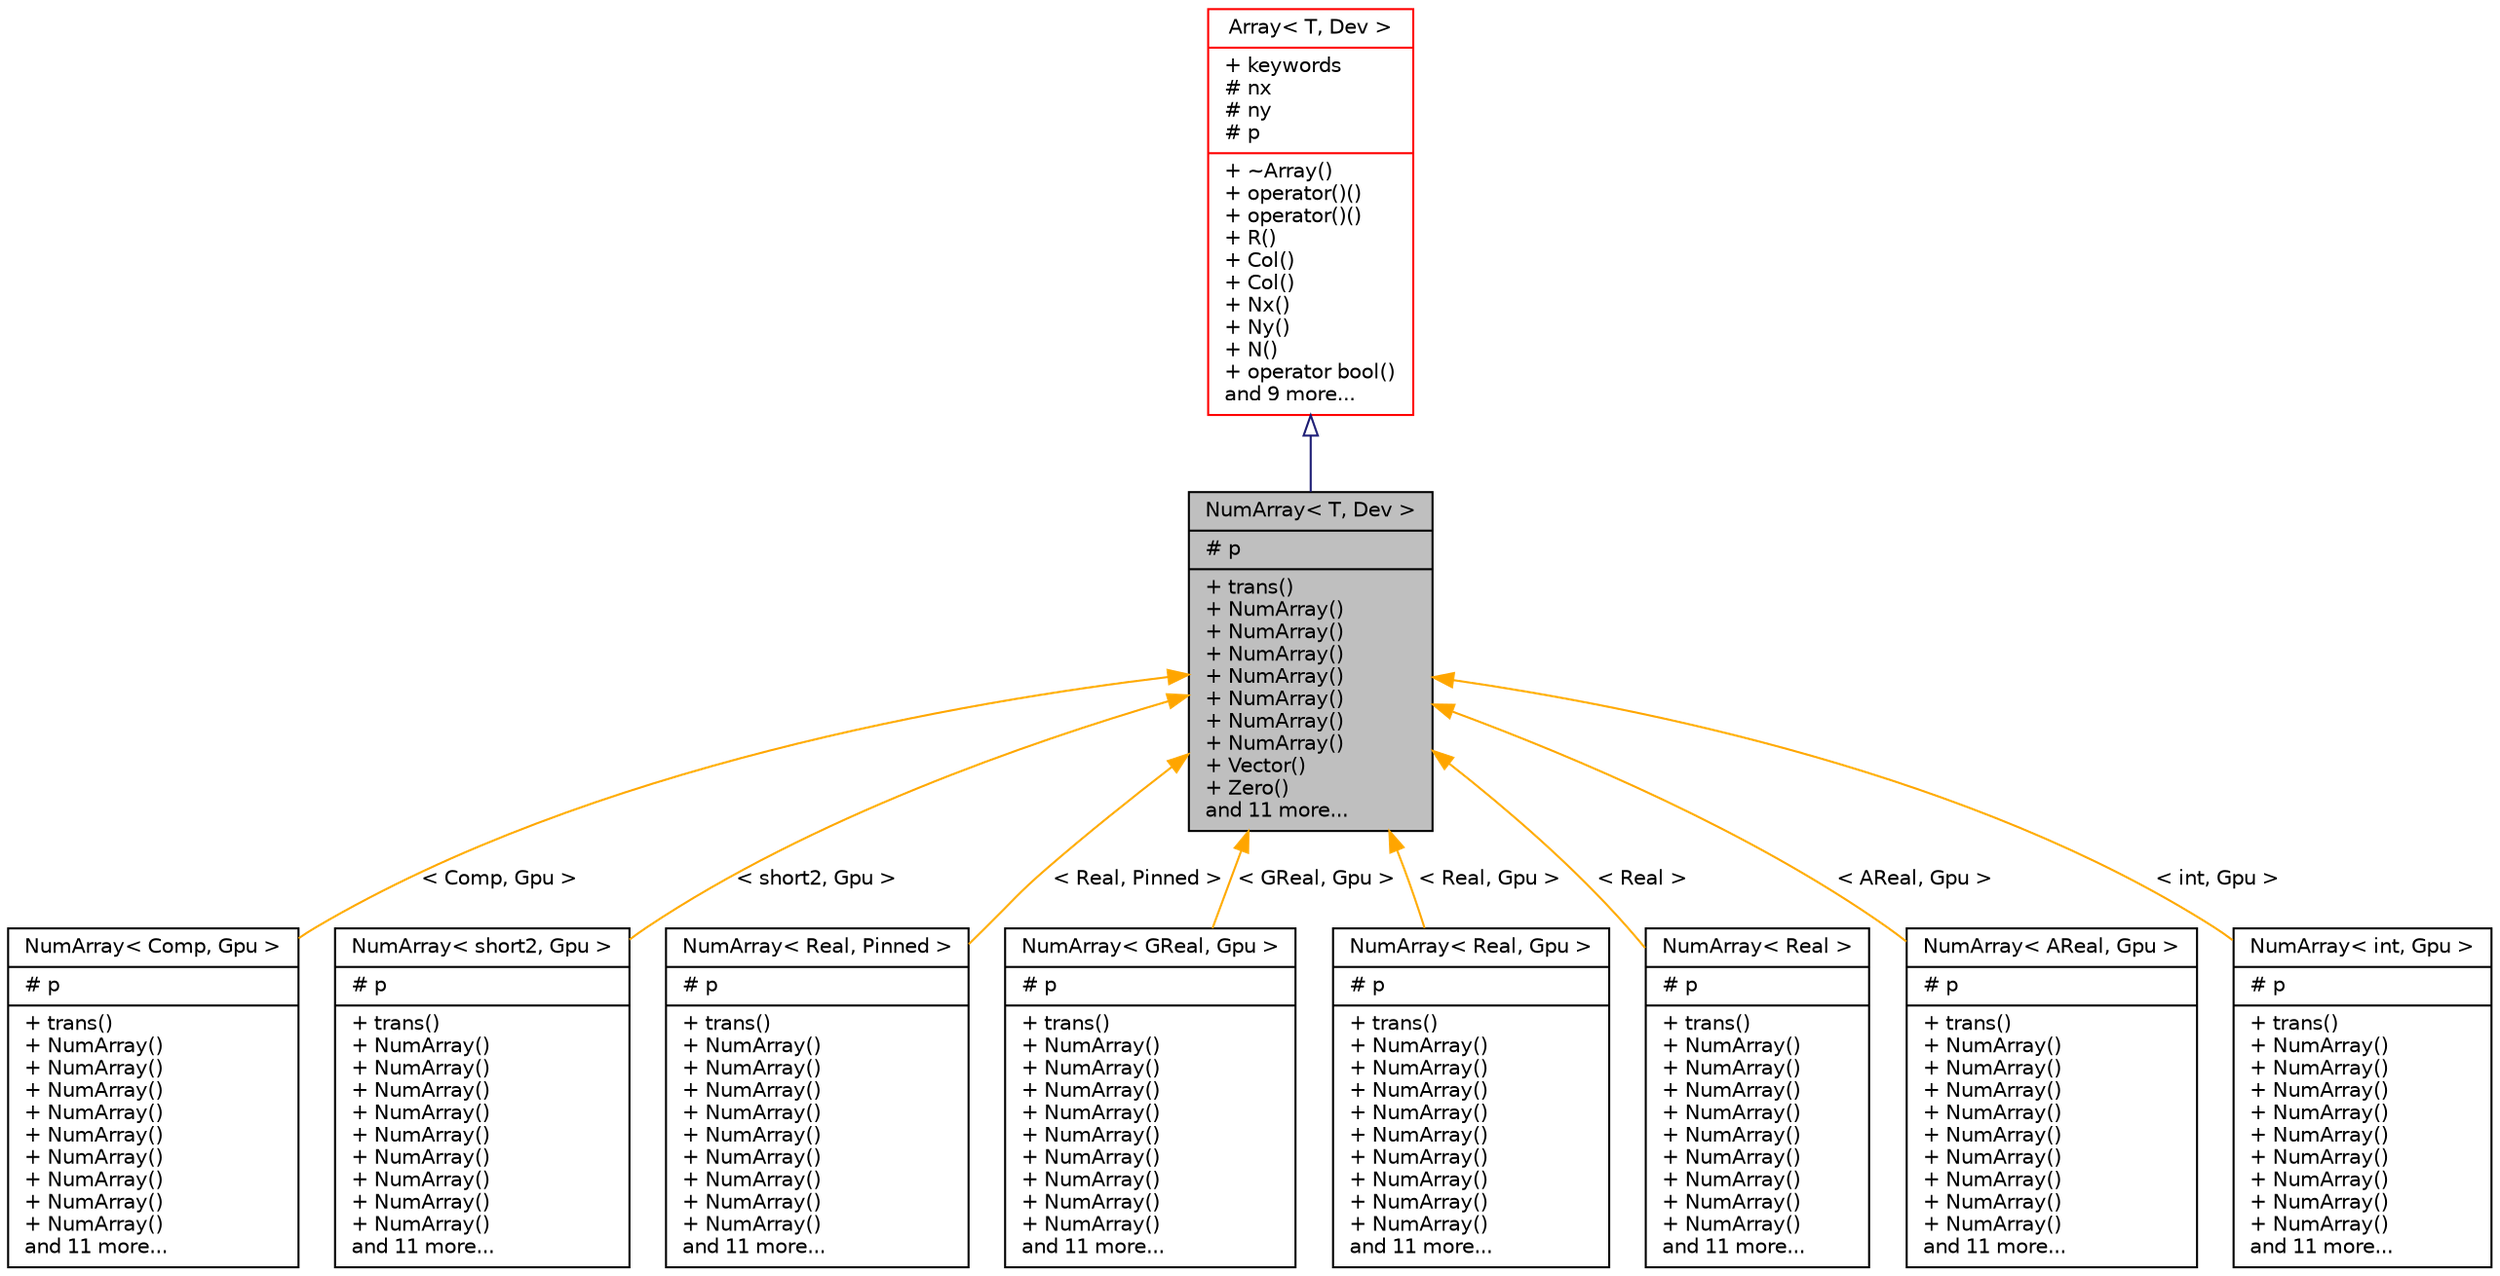 digraph "NumArray&lt; T, Dev &gt;"
{
 // INTERACTIVE_SVG=YES
  bgcolor="transparent";
  edge [fontname="Helvetica",fontsize="10",labelfontname="Helvetica",labelfontsize="10"];
  node [fontname="Helvetica",fontsize="10",shape=record];
  Node0 [label="{NumArray\< T, Dev \>\n|# p\l|+ trans()\l+ NumArray()\l+ NumArray()\l+ NumArray()\l+ NumArray()\l+ NumArray()\l+ NumArray()\l+ NumArray()\l+ Vector()\l+ Zero()\land 11 more...\l}",height=0.2,width=0.4,color="black", fillcolor="grey75", style="filled", fontcolor="black"];
  Node1 -> Node0 [dir="back",color="midnightblue",fontsize="10",style="solid",arrowtail="onormal",fontname="Helvetica"];
  Node1 [label="{Array\< T, Dev \>\n|+ keywords\l# nx\l# ny\l# p\l|+ ~Array()\l+ operator()()\l+ operator()()\l+ R()\l+ Col()\l+ Col()\l+ Nx()\l+ Ny()\l+ N()\l+ operator bool()\land 9 more...\l}",height=0.2,width=0.4,color="red",URL="$d5/d21/class_array.html"];
  Node0 -> Node3 [dir="back",color="orange",fontsize="10",style="solid",label=" \< Comp, Gpu \>" ,fontname="Helvetica"];
  Node3 [label="{NumArray\< Comp, Gpu \>\n|# p\l|+ trans()\l+ NumArray()\l+ NumArray()\l+ NumArray()\l+ NumArray()\l+ NumArray()\l+ NumArray()\l+ NumArray()\l+ NumArray()\l+ NumArray()\land 11 more...\l}",height=0.2,width=0.4,color="black",URL="$d0/d44/class_num_array.html"];
  Node0 -> Node4 [dir="back",color="orange",fontsize="10",style="solid",label=" \< short2, Gpu \>" ,fontname="Helvetica"];
  Node4 [label="{NumArray\< short2, Gpu \>\n|# p\l|+ trans()\l+ NumArray()\l+ NumArray()\l+ NumArray()\l+ NumArray()\l+ NumArray()\l+ NumArray()\l+ NumArray()\l+ NumArray()\l+ NumArray()\land 11 more...\l}",height=0.2,width=0.4,color="black",URL="$d0/d44/class_num_array.html"];
  Node0 -> Node5 [dir="back",color="orange",fontsize="10",style="solid",label=" \< Real, Pinned \>" ,fontname="Helvetica"];
  Node5 [label="{NumArray\< Real, Pinned \>\n|# p\l|+ trans()\l+ NumArray()\l+ NumArray()\l+ NumArray()\l+ NumArray()\l+ NumArray()\l+ NumArray()\l+ NumArray()\l+ NumArray()\l+ NumArray()\land 11 more...\l}",height=0.2,width=0.4,color="black",URL="$d0/d44/class_num_array.html"];
  Node0 -> Node6 [dir="back",color="orange",fontsize="10",style="solid",label=" \< GReal, Gpu \>" ,fontname="Helvetica"];
  Node6 [label="{NumArray\< GReal, Gpu \>\n|# p\l|+ trans()\l+ NumArray()\l+ NumArray()\l+ NumArray()\l+ NumArray()\l+ NumArray()\l+ NumArray()\l+ NumArray()\l+ NumArray()\l+ NumArray()\land 11 more...\l}",height=0.2,width=0.4,color="black",URL="$d0/d44/class_num_array.html"];
  Node0 -> Node7 [dir="back",color="orange",fontsize="10",style="solid",label=" \< Real, Gpu \>" ,fontname="Helvetica"];
  Node7 [label="{NumArray\< Real, Gpu \>\n|# p\l|+ trans()\l+ NumArray()\l+ NumArray()\l+ NumArray()\l+ NumArray()\l+ NumArray()\l+ NumArray()\l+ NumArray()\l+ NumArray()\l+ NumArray()\land 11 more...\l}",height=0.2,width=0.4,color="black",URL="$d0/d44/class_num_array.html"];
  Node0 -> Node8 [dir="back",color="orange",fontsize="10",style="solid",label=" \< Real \>" ,fontname="Helvetica"];
  Node8 [label="{NumArray\< Real \>\n|# p\l|+ trans()\l+ NumArray()\l+ NumArray()\l+ NumArray()\l+ NumArray()\l+ NumArray()\l+ NumArray()\l+ NumArray()\l+ NumArray()\l+ NumArray()\land 11 more...\l}",height=0.2,width=0.4,color="black",URL="$d0/d44/class_num_array.html"];
  Node0 -> Node9 [dir="back",color="orange",fontsize="10",style="solid",label=" \< AReal, Gpu \>" ,fontname="Helvetica"];
  Node9 [label="{NumArray\< AReal, Gpu \>\n|# p\l|+ trans()\l+ NumArray()\l+ NumArray()\l+ NumArray()\l+ NumArray()\l+ NumArray()\l+ NumArray()\l+ NumArray()\l+ NumArray()\l+ NumArray()\land 11 more...\l}",height=0.2,width=0.4,color="black",URL="$d0/d44/class_num_array.html"];
  Node0 -> Node10 [dir="back",color="orange",fontsize="10",style="solid",label=" \< int, Gpu \>" ,fontname="Helvetica"];
  Node10 [label="{NumArray\< int, Gpu \>\n|# p\l|+ trans()\l+ NumArray()\l+ NumArray()\l+ NumArray()\l+ NumArray()\l+ NumArray()\l+ NumArray()\l+ NumArray()\l+ NumArray()\l+ NumArray()\land 11 more...\l}",height=0.2,width=0.4,color="black",URL="$d0/d44/class_num_array.html"];
}
